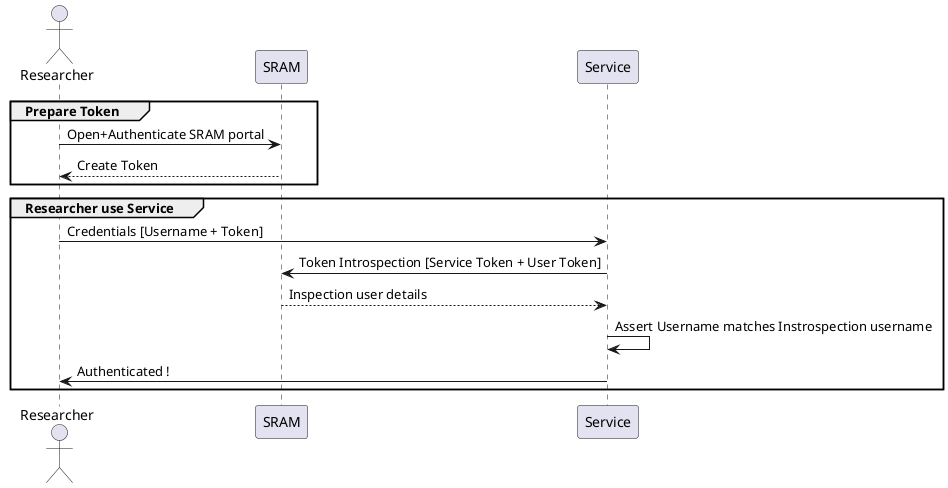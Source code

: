 @startuml
group Prepare Token
actor Researcher
Researcher -> SRAM: Open+Authenticate SRAM portal
Researcher <-- SRAM: Create Token
end
group Researcher use Service
Researcher -> Service: Credentials [Username + Token]
Service -> SRAM: Token Introspection [Service Token + User Token]
SRAM --> Service: Inspection user details
Service -> Service: Assert Username matches Instrospection username
Service -> Researcher: Authenticated !
end
@enduml
